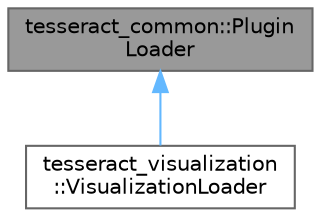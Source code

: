 digraph "tesseract_common::PluginLoader"
{
 // LATEX_PDF_SIZE
  bgcolor="transparent";
  edge [fontname=Helvetica,fontsize=10,labelfontname=Helvetica,labelfontsize=10];
  node [fontname=Helvetica,fontsize=10,shape=box,height=0.2,width=0.4];
  Node1 [label="tesseract_common::Plugin\lLoader",height=0.2,width=0.4,color="gray40", fillcolor="grey60", style="filled", fontcolor="black",tooltip="This is a utility class for loading plugins within Tesseract."];
  Node1 -> Node2 [dir="back",color="steelblue1",style="solid"];
  Node2 [label="tesseract_visualization\l::VisualizationLoader",height=0.2,width=0.4,color="gray40", fillcolor="white", style="filled",URL="$d6/d9c/classtesseract__visualization_1_1VisualizationLoader.html",tooltip="This is used to dynamically load tesseract visualizer. This class must remain around for the life of ..."];
}
